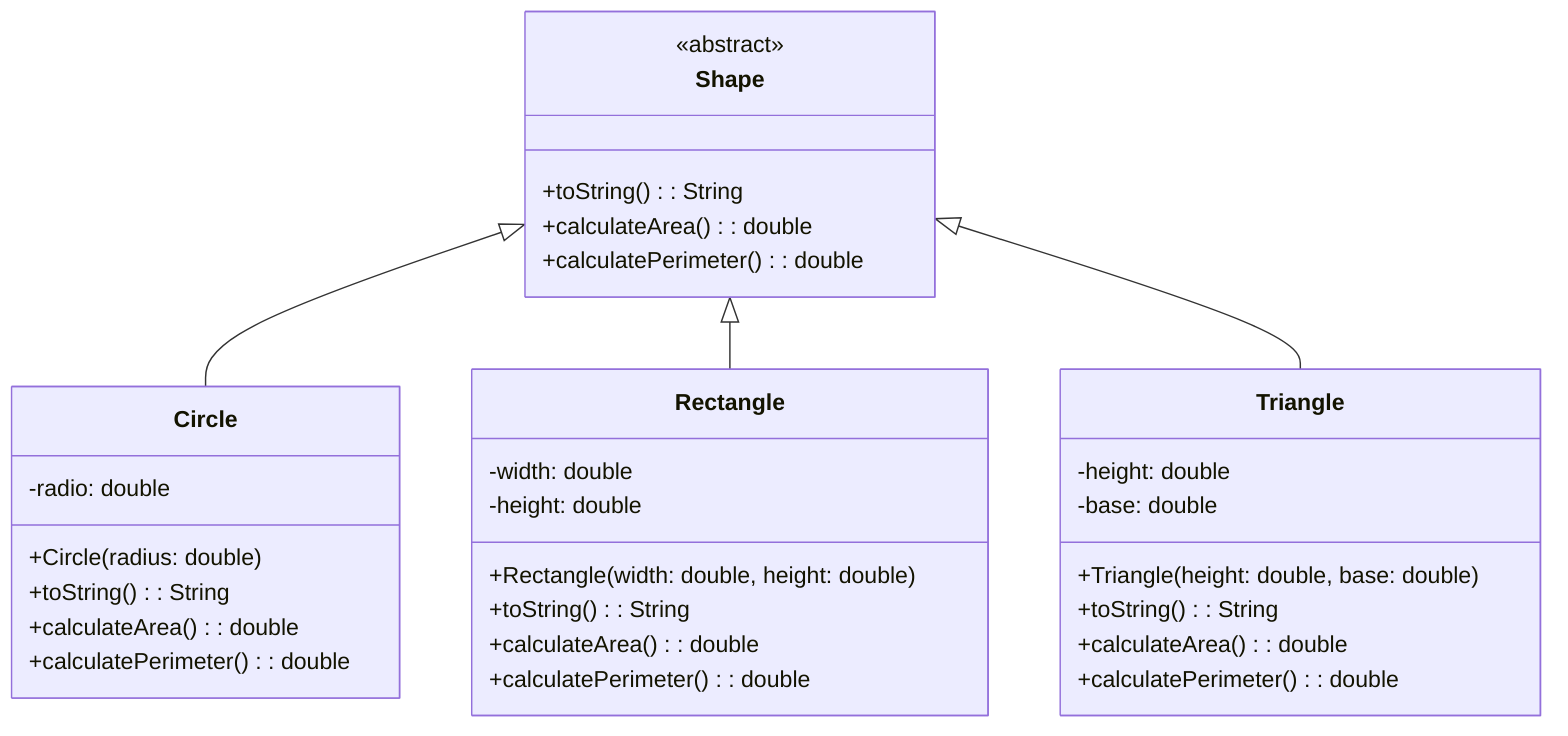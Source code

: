 classDiagram
    class Shape {
        <<abstract>>
        +toString(): String
        +calculateArea(): double
        +calculatePerimeter(): double
    }

    class Circle {
        -radio: double
        +Circle(radius: double)
        +toString(): String
        +calculateArea(): double
        +calculatePerimeter(): double
    }

    class Rectangle {
        -width: double
        -height: double
        +Rectangle(width: double, height: double)
        +toString(): String
        +calculateArea(): double
        +calculatePerimeter(): double
    }

    class Triangle {
        -height: double
        -base: double
        +Triangle(height: double, base: double)
        +toString(): String
        +calculateArea(): double
        +calculatePerimeter(): double
    }

    Shape <|-- Circle
    Shape <|-- Rectangle
    Shape <|-- Triangle